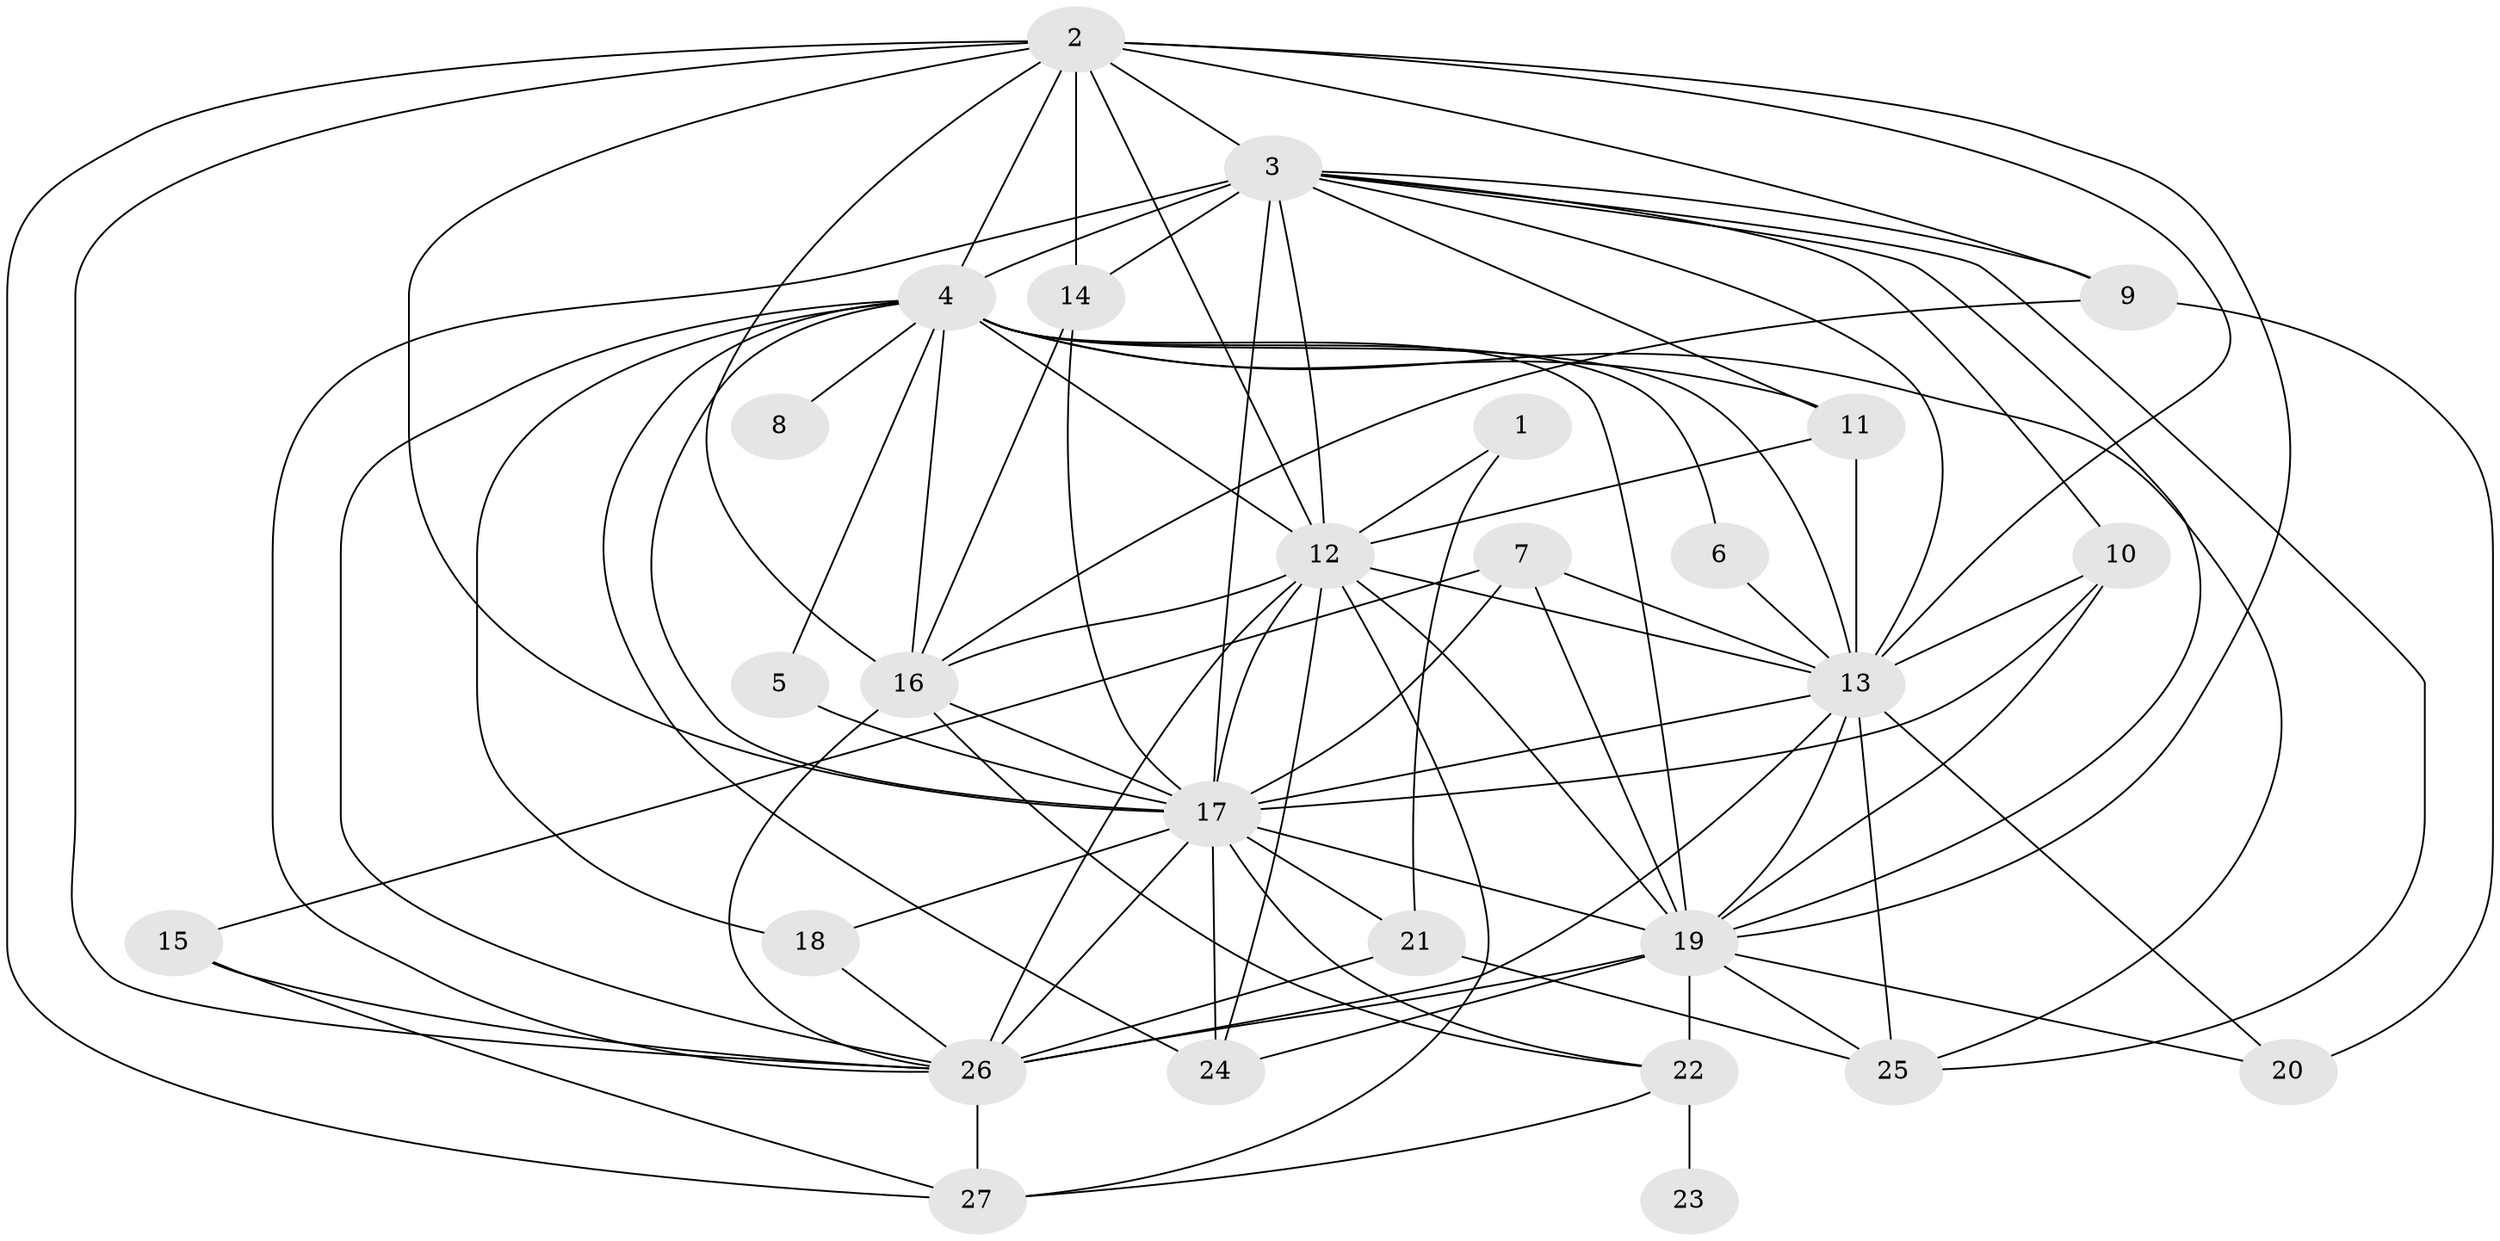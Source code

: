 // original degree distribution, {13: 0.011363636363636364, 25: 0.022727272727272728, 17: 0.03409090909090909, 20: 0.022727272727272728, 24: 0.011363636363636364, 18: 0.011363636363636364, 4: 0.056818181818181816, 3: 0.2159090909090909, 2: 0.5568181818181818, 8: 0.022727272727272728, 5: 0.03409090909090909}
// Generated by graph-tools (version 1.1) at 2025/36/03/04/25 23:36:31]
// undirected, 27 vertices, 86 edges
graph export_dot {
  node [color=gray90,style=filled];
  1;
  2;
  3;
  4;
  5;
  6;
  7;
  8;
  9;
  10;
  11;
  12;
  13;
  14;
  15;
  16;
  17;
  18;
  19;
  20;
  21;
  22;
  23;
  24;
  25;
  26;
  27;
  1 -- 12 [weight=1.0];
  1 -- 21 [weight=1.0];
  2 -- 3 [weight=1.0];
  2 -- 4 [weight=1.0];
  2 -- 9 [weight=1.0];
  2 -- 12 [weight=3.0];
  2 -- 13 [weight=2.0];
  2 -- 14 [weight=1.0];
  2 -- 16 [weight=2.0];
  2 -- 17 [weight=2.0];
  2 -- 19 [weight=1.0];
  2 -- 26 [weight=2.0];
  2 -- 27 [weight=1.0];
  3 -- 4 [weight=3.0];
  3 -- 9 [weight=1.0];
  3 -- 10 [weight=2.0];
  3 -- 11 [weight=1.0];
  3 -- 12 [weight=1.0];
  3 -- 13 [weight=1.0];
  3 -- 14 [weight=1.0];
  3 -- 17 [weight=3.0];
  3 -- 19 [weight=1.0];
  3 -- 25 [weight=1.0];
  3 -- 26 [weight=2.0];
  4 -- 5 [weight=1.0];
  4 -- 6 [weight=1.0];
  4 -- 8 [weight=1.0];
  4 -- 11 [weight=2.0];
  4 -- 12 [weight=1.0];
  4 -- 13 [weight=1.0];
  4 -- 16 [weight=1.0];
  4 -- 17 [weight=3.0];
  4 -- 18 [weight=1.0];
  4 -- 19 [weight=2.0];
  4 -- 24 [weight=1.0];
  4 -- 25 [weight=1.0];
  4 -- 26 [weight=4.0];
  5 -- 17 [weight=1.0];
  6 -- 13 [weight=1.0];
  7 -- 13 [weight=1.0];
  7 -- 15 [weight=1.0];
  7 -- 17 [weight=2.0];
  7 -- 19 [weight=2.0];
  9 -- 16 [weight=1.0];
  9 -- 20 [weight=1.0];
  10 -- 13 [weight=1.0];
  10 -- 17 [weight=1.0];
  10 -- 19 [weight=1.0];
  11 -- 12 [weight=1.0];
  11 -- 13 [weight=1.0];
  12 -- 13 [weight=5.0];
  12 -- 16 [weight=1.0];
  12 -- 17 [weight=3.0];
  12 -- 19 [weight=2.0];
  12 -- 24 [weight=1.0];
  12 -- 26 [weight=4.0];
  12 -- 27 [weight=1.0];
  13 -- 17 [weight=3.0];
  13 -- 19 [weight=1.0];
  13 -- 20 [weight=1.0];
  13 -- 25 [weight=2.0];
  13 -- 26 [weight=3.0];
  14 -- 16 [weight=1.0];
  14 -- 17 [weight=1.0];
  15 -- 26 [weight=2.0];
  15 -- 27 [weight=1.0];
  16 -- 17 [weight=1.0];
  16 -- 22 [weight=1.0];
  16 -- 26 [weight=2.0];
  17 -- 18 [weight=1.0];
  17 -- 19 [weight=3.0];
  17 -- 21 [weight=1.0];
  17 -- 22 [weight=2.0];
  17 -- 24 [weight=1.0];
  17 -- 26 [weight=5.0];
  18 -- 26 [weight=1.0];
  19 -- 20 [weight=1.0];
  19 -- 22 [weight=2.0];
  19 -- 24 [weight=1.0];
  19 -- 25 [weight=1.0];
  19 -- 26 [weight=2.0];
  21 -- 25 [weight=1.0];
  21 -- 26 [weight=1.0];
  22 -- 23 [weight=1.0];
  22 -- 27 [weight=1.0];
  26 -- 27 [weight=2.0];
}
